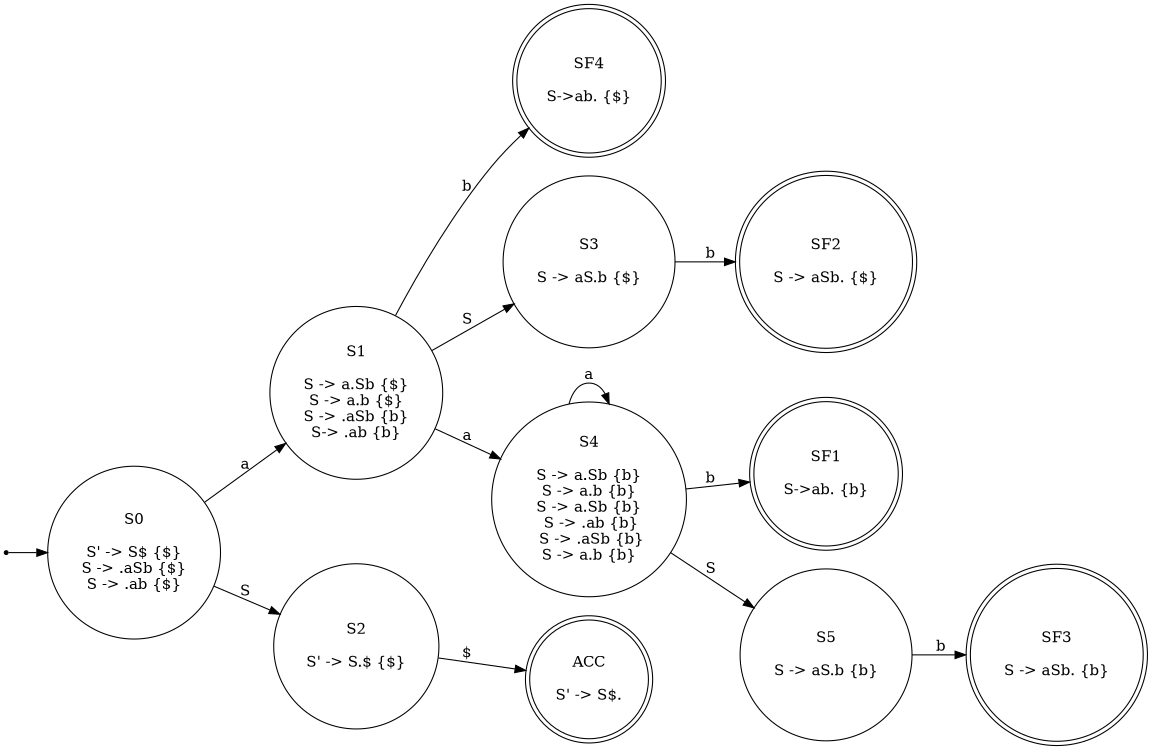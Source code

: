 digraph automata_7 {
    rankdir=LR;
    size="8,5"

    node [shape = doublecircle]; SF1, ACC, SF2, SF3, SF4;
    node [shape = point ]; init
    node [shape = circle];

    S0 [label="S0\n\nS' -> S$ {$}\nS -> .aSb {$}\nS -> .ab {$}"];
    S1 [label="S1\n\nS -> a.Sb {$}\nS -> a.b {$}\nS -> .aSb {b}\nS-> .ab {b}"];
    SF1 [label="SF1\n\nS->ab. {b}"];
    SF4 [label="SF4\n\nS->ab. {$}"];
    S2 [label="S2\n\nS' -> S.$ {$}"];
    ACC [label ="ACC\n\nS' -> S$."];
    S3 [label ="S3\n\nS -> aS.b {$}"];
    SF2 [label ="SF2\n\nS -> aSb. {$}"];
    S4 [label="S4\n\nS -> a.Sb {b}\nS -> a.b {b}\nS -> a.Sb {b}\n S -> .ab {b}\n S -> .aSb {b}\nS -> a.b {b}"];
    S5 [label ="S5\n\nS -> aS.b {b}"];
    SF3 [label ="SF3\n\nS -> aSb. {b}"];



    init -> S0;
    S0 -> S1 [label = a];
    S0 -> S2 [label = S];
    S1 -> SF4 [label = b];
    S1 -> S3 [label = S];
    S1 -> S4 [label = a];
    S2 -> ACC [label = "$"];
    S3 -> SF2 [label = b];
    S4 -> S5 [label = S];
    S4 -> S4 [label = a];
    S4 -> SF1 [label = b];
    S5 -> SF3 [label = b];


}